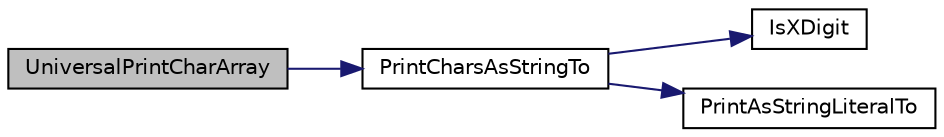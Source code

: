digraph "UniversalPrintCharArray"
{
 // INTERACTIVE_SVG=YES
 // LATEX_PDF_SIZE
  bgcolor="transparent";
  edge [fontname="Helvetica",fontsize="10",labelfontname="Helvetica",labelfontsize="10"];
  node [fontname="Helvetica",fontsize="10",shape=record];
  rankdir="LR";
  Node1 [label="UniversalPrintCharArray",height=0.2,width=0.4,color="black", fillcolor="grey75", style="filled", fontcolor="black",tooltip=" "];
  Node1 -> Node2 [color="midnightblue",fontsize="10",style="solid",fontname="Helvetica"];
  Node2 [label="PrintCharsAsStringTo",height=0.2,width=0.4,color="black",URL="$d0/da7/namespacetesting_1_1internal_a0be71e6d7cb274131c559193f81c83e2.html#a0be71e6d7cb274131c559193f81c83e2",tooltip=" "];
  Node2 -> Node3 [color="midnightblue",fontsize="10",style="solid",fontname="Helvetica"];
  Node3 [label="IsXDigit",height=0.2,width=0.4,color="black",URL="$d0/da7/namespacetesting_1_1internal_aa234ef141278263fb143b616c74c86e7.html#aa234ef141278263fb143b616c74c86e7",tooltip=" "];
  Node2 -> Node4 [color="midnightblue",fontsize="10",style="solid",fontname="Helvetica"];
  Node4 [label="PrintAsStringLiteralTo",height=0.2,width=0.4,color="black",URL="$d0/da7/namespacetesting_1_1internal_a8c5838995d7bb9e4232b69e6bcdb9ab8.html#a8c5838995d7bb9e4232b69e6bcdb9ab8",tooltip=" "];
}
